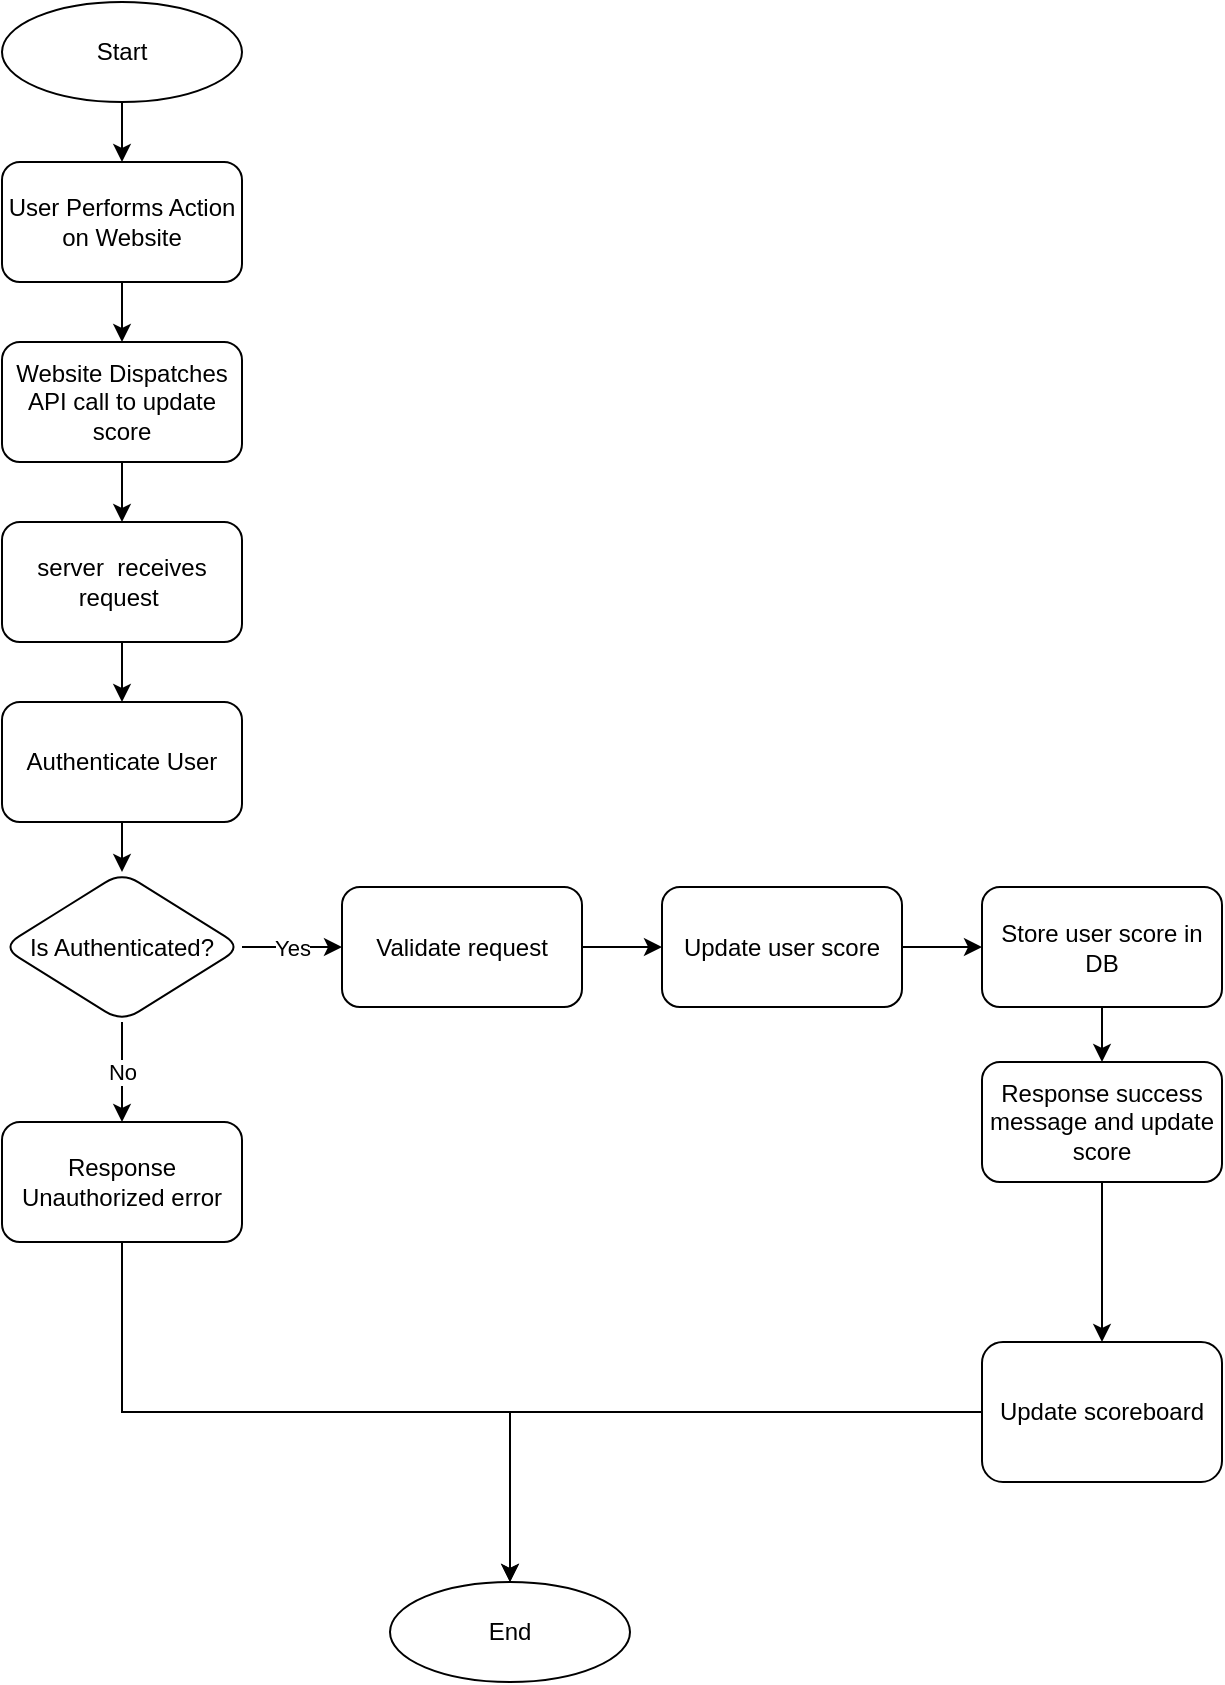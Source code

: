 <mxfile version="22.0.8" type="device">
  <diagram id="C5RBs43oDa-KdzZeNtuy" name="Page-1">
    <mxGraphModel dx="1109" dy="752" grid="1" gridSize="10" guides="1" tooltips="1" connect="1" arrows="1" fold="1" page="1" pageScale="1" pageWidth="827" pageHeight="1169" math="0" shadow="0">
      <root>
        <mxCell id="WIyWlLk6GJQsqaUBKTNV-0" />
        <mxCell id="WIyWlLk6GJQsqaUBKTNV-1" parent="WIyWlLk6GJQsqaUBKTNV-0" />
        <mxCell id="SiIIBgyMkAFlb2M5pcl_-3" style="edgeStyle=orthogonalEdgeStyle;rounded=0;orthogonalLoop=1;jettySize=auto;html=1;exitX=0.5;exitY=1;exitDx=0;exitDy=0;" edge="1" parent="WIyWlLk6GJQsqaUBKTNV-1" source="SiIIBgyMkAFlb2M5pcl_-1" target="SiIIBgyMkAFlb2M5pcl_-2">
          <mxGeometry relative="1" as="geometry" />
        </mxCell>
        <mxCell id="SiIIBgyMkAFlb2M5pcl_-1" value="User Performs Action on Website" style="rounded=1;whiteSpace=wrap;html=1;" vertex="1" parent="WIyWlLk6GJQsqaUBKTNV-1">
          <mxGeometry x="160" y="150" width="120" height="60" as="geometry" />
        </mxCell>
        <mxCell id="SiIIBgyMkAFlb2M5pcl_-6" style="edgeStyle=orthogonalEdgeStyle;rounded=0;orthogonalLoop=1;jettySize=auto;html=1;exitX=0.5;exitY=1;exitDx=0;exitDy=0;entryX=0.5;entryY=0;entryDx=0;entryDy=0;" edge="1" parent="WIyWlLk6GJQsqaUBKTNV-1" source="SiIIBgyMkAFlb2M5pcl_-2" target="SiIIBgyMkAFlb2M5pcl_-5">
          <mxGeometry relative="1" as="geometry" />
        </mxCell>
        <mxCell id="SiIIBgyMkAFlb2M5pcl_-2" value="Website Dispatches API call to update score" style="rounded=1;whiteSpace=wrap;html=1;" vertex="1" parent="WIyWlLk6GJQsqaUBKTNV-1">
          <mxGeometry x="160" y="240" width="120" height="60" as="geometry" />
        </mxCell>
        <mxCell id="SiIIBgyMkAFlb2M5pcl_-8" value="" style="edgeStyle=orthogonalEdgeStyle;rounded=0;orthogonalLoop=1;jettySize=auto;html=1;" edge="1" parent="WIyWlLk6GJQsqaUBKTNV-1" source="SiIIBgyMkAFlb2M5pcl_-5" target="SiIIBgyMkAFlb2M5pcl_-7">
          <mxGeometry relative="1" as="geometry" />
        </mxCell>
        <mxCell id="SiIIBgyMkAFlb2M5pcl_-5" value="server&amp;nbsp; receives request&amp;nbsp;" style="rounded=1;whiteSpace=wrap;html=1;" vertex="1" parent="WIyWlLk6GJQsqaUBKTNV-1">
          <mxGeometry x="160" y="330" width="120" height="60" as="geometry" />
        </mxCell>
        <mxCell id="SiIIBgyMkAFlb2M5pcl_-10" value="" style="edgeStyle=orthogonalEdgeStyle;rounded=0;orthogonalLoop=1;jettySize=auto;html=1;" edge="1" parent="WIyWlLk6GJQsqaUBKTNV-1" source="SiIIBgyMkAFlb2M5pcl_-7" target="SiIIBgyMkAFlb2M5pcl_-9">
          <mxGeometry relative="1" as="geometry" />
        </mxCell>
        <mxCell id="SiIIBgyMkAFlb2M5pcl_-7" value="Authenticate User" style="whiteSpace=wrap;html=1;rounded=1;" vertex="1" parent="WIyWlLk6GJQsqaUBKTNV-1">
          <mxGeometry x="160" y="420" width="120" height="60" as="geometry" />
        </mxCell>
        <mxCell id="SiIIBgyMkAFlb2M5pcl_-12" value="No" style="edgeStyle=orthogonalEdgeStyle;rounded=0;orthogonalLoop=1;jettySize=auto;html=1;" edge="1" parent="WIyWlLk6GJQsqaUBKTNV-1" source="SiIIBgyMkAFlb2M5pcl_-9" target="SiIIBgyMkAFlb2M5pcl_-11">
          <mxGeometry relative="1" as="geometry" />
        </mxCell>
        <mxCell id="SiIIBgyMkAFlb2M5pcl_-20" value="Yes" style="edgeStyle=orthogonalEdgeStyle;rounded=0;orthogonalLoop=1;jettySize=auto;html=1;" edge="1" parent="WIyWlLk6GJQsqaUBKTNV-1" source="SiIIBgyMkAFlb2M5pcl_-9" target="SiIIBgyMkAFlb2M5pcl_-19">
          <mxGeometry relative="1" as="geometry" />
        </mxCell>
        <mxCell id="SiIIBgyMkAFlb2M5pcl_-9" value="Is Authenticated?" style="rhombus;whiteSpace=wrap;html=1;rounded=1;" vertex="1" parent="WIyWlLk6GJQsqaUBKTNV-1">
          <mxGeometry x="160" y="505" width="120" height="75" as="geometry" />
        </mxCell>
        <mxCell id="SiIIBgyMkAFlb2M5pcl_-18" style="edgeStyle=orthogonalEdgeStyle;rounded=0;orthogonalLoop=1;jettySize=auto;html=1;exitX=0.5;exitY=1;exitDx=0;exitDy=0;entryX=0.5;entryY=0;entryDx=0;entryDy=0;" edge="1" parent="WIyWlLk6GJQsqaUBKTNV-1" source="SiIIBgyMkAFlb2M5pcl_-11" target="SiIIBgyMkAFlb2M5pcl_-17">
          <mxGeometry relative="1" as="geometry" />
        </mxCell>
        <mxCell id="SiIIBgyMkAFlb2M5pcl_-11" value="Response Unauthorized error" style="whiteSpace=wrap;html=1;rounded=1;" vertex="1" parent="WIyWlLk6GJQsqaUBKTNV-1">
          <mxGeometry x="160" y="630" width="120" height="60" as="geometry" />
        </mxCell>
        <mxCell id="SiIIBgyMkAFlb2M5pcl_-16" style="edgeStyle=orthogonalEdgeStyle;rounded=0;orthogonalLoop=1;jettySize=auto;html=1;exitX=0.5;exitY=1;exitDx=0;exitDy=0;entryX=0.5;entryY=0;entryDx=0;entryDy=0;" edge="1" parent="WIyWlLk6GJQsqaUBKTNV-1" source="SiIIBgyMkAFlb2M5pcl_-15" target="SiIIBgyMkAFlb2M5pcl_-1">
          <mxGeometry relative="1" as="geometry" />
        </mxCell>
        <mxCell id="SiIIBgyMkAFlb2M5pcl_-15" value="Start" style="ellipse;whiteSpace=wrap;html=1;" vertex="1" parent="WIyWlLk6GJQsqaUBKTNV-1">
          <mxGeometry x="160" y="70" width="120" height="50" as="geometry" />
        </mxCell>
        <mxCell id="SiIIBgyMkAFlb2M5pcl_-17" value="End" style="ellipse;whiteSpace=wrap;html=1;" vertex="1" parent="WIyWlLk6GJQsqaUBKTNV-1">
          <mxGeometry x="354" y="860" width="120" height="50" as="geometry" />
        </mxCell>
        <mxCell id="SiIIBgyMkAFlb2M5pcl_-22" value="" style="edgeStyle=orthogonalEdgeStyle;rounded=0;orthogonalLoop=1;jettySize=auto;html=1;" edge="1" parent="WIyWlLk6GJQsqaUBKTNV-1" source="SiIIBgyMkAFlb2M5pcl_-19" target="SiIIBgyMkAFlb2M5pcl_-21">
          <mxGeometry relative="1" as="geometry" />
        </mxCell>
        <mxCell id="SiIIBgyMkAFlb2M5pcl_-19" value="Validate request" style="whiteSpace=wrap;html=1;rounded=1;" vertex="1" parent="WIyWlLk6GJQsqaUBKTNV-1">
          <mxGeometry x="330" y="512.5" width="120" height="60" as="geometry" />
        </mxCell>
        <mxCell id="SiIIBgyMkAFlb2M5pcl_-24" value="" style="edgeStyle=orthogonalEdgeStyle;rounded=0;orthogonalLoop=1;jettySize=auto;html=1;" edge="1" parent="WIyWlLk6GJQsqaUBKTNV-1" source="SiIIBgyMkAFlb2M5pcl_-21" target="SiIIBgyMkAFlb2M5pcl_-23">
          <mxGeometry relative="1" as="geometry" />
        </mxCell>
        <mxCell id="SiIIBgyMkAFlb2M5pcl_-21" value="Update user score" style="whiteSpace=wrap;html=1;rounded=1;" vertex="1" parent="WIyWlLk6GJQsqaUBKTNV-1">
          <mxGeometry x="490" y="512.5" width="120" height="60" as="geometry" />
        </mxCell>
        <mxCell id="SiIIBgyMkAFlb2M5pcl_-26" value="" style="edgeStyle=orthogonalEdgeStyle;rounded=0;orthogonalLoop=1;jettySize=auto;html=1;" edge="1" parent="WIyWlLk6GJQsqaUBKTNV-1" source="SiIIBgyMkAFlb2M5pcl_-23" target="SiIIBgyMkAFlb2M5pcl_-25">
          <mxGeometry relative="1" as="geometry" />
        </mxCell>
        <mxCell id="SiIIBgyMkAFlb2M5pcl_-23" value="Store user score in DB" style="whiteSpace=wrap;html=1;rounded=1;" vertex="1" parent="WIyWlLk6GJQsqaUBKTNV-1">
          <mxGeometry x="650" y="512.5" width="120" height="60" as="geometry" />
        </mxCell>
        <mxCell id="SiIIBgyMkAFlb2M5pcl_-28" value="" style="edgeStyle=orthogonalEdgeStyle;rounded=0;orthogonalLoop=1;jettySize=auto;html=1;" edge="1" parent="WIyWlLk6GJQsqaUBKTNV-1" source="SiIIBgyMkAFlb2M5pcl_-25" target="SiIIBgyMkAFlb2M5pcl_-27">
          <mxGeometry relative="1" as="geometry" />
        </mxCell>
        <mxCell id="SiIIBgyMkAFlb2M5pcl_-25" value="Response success message and update score" style="whiteSpace=wrap;html=1;rounded=1;" vertex="1" parent="WIyWlLk6GJQsqaUBKTNV-1">
          <mxGeometry x="650" y="600" width="120" height="60" as="geometry" />
        </mxCell>
        <mxCell id="SiIIBgyMkAFlb2M5pcl_-29" style="edgeStyle=orthogonalEdgeStyle;rounded=0;orthogonalLoop=1;jettySize=auto;html=1;entryX=0.5;entryY=0;entryDx=0;entryDy=0;" edge="1" parent="WIyWlLk6GJQsqaUBKTNV-1" source="SiIIBgyMkAFlb2M5pcl_-27" target="SiIIBgyMkAFlb2M5pcl_-17">
          <mxGeometry relative="1" as="geometry" />
        </mxCell>
        <mxCell id="SiIIBgyMkAFlb2M5pcl_-27" value="Update scoreboard" style="whiteSpace=wrap;html=1;rounded=1;" vertex="1" parent="WIyWlLk6GJQsqaUBKTNV-1">
          <mxGeometry x="650" y="740" width="120" height="70" as="geometry" />
        </mxCell>
      </root>
    </mxGraphModel>
  </diagram>
</mxfile>
